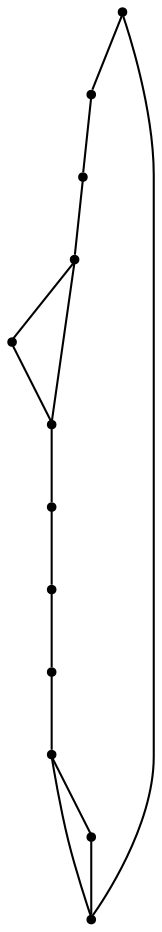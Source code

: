 graph {
  node [shape=point,comment="{\"directed\":false,\"doi\":\"10.4230/LIPIcs.GD.2024.10\",\"figure\":\"10 (2)\"}"]

  v0 [pos="2029.7590279382698,614.8782376601891"]
  v1 [pos="1829.7039277752633,743.9828723997039"]
  v2 [pos="1763.0188943875946,748.2163198880401"]
  v3 [pos="1910.2761224185128,726.0531566765451"]
  v4 [pos="1998.167049335169,677.8222213812478"]
  v5 [pos="1829.7039277752633,485.7736029206744"]
  v6 [pos="1763.0188943875946,481.5401554323382"]
  v7 [pos="1696.333860999926,743.9828723997039"]
  v8 [pos="1496.27876083692,614.8782376601891"]
  v9 [pos="1696.333860999926,485.7736029206744"]
  v10 [pos="1610.4352634194065,505.5077347155468"]
  v11 [pos="1539.4614562265033,542.1423402544061"]

  v8 -- v11 [id="-2",pos="1496.27876083692,614.8782376601891 1496.2787608369197,588.0445054303 1512.1359597208716,563.0620194528624 1539.4614562265033,542.1423402544061"]
  v7 -- v1 [id="-6",pos="1696.333860999926,743.9828723997039 1696.2212964275,714.7526672295393 1718.4524815026184,690.1726164868937 1762.9063298151686,670.2343911194279 1807.4769400231846,690.1726164868937 1829.7039277752633,714.7526672295393 1829.7039277752633,743.9828723997039"]
  v9 -- v5 [id="-7",pos="1696.333860999926,485.7736029206744 1696.333860999926,515.003808090839 1718.5608487520046,539.5838588334844 1763.0188943875946,559.5220842009503 1807.585307272571,539.5838588334844 1829.8164923476895,515.003808090839 1829.7039277752633,485.7736029206744"]
  v1 -- v2 [id="-8",pos="1829.7039277752633,743.9828723997039 1808.4643210554536,746.7529568444645 1786.0834518509528,748.2163198880401 1763.0188943875946,748.2163198880401"]
  v7 -- v8 [id="-9",pos="1696.333860999926,743.9828723997039 1581.2351676345966,729.1812688464063 1496.2787608369197,676.9888645962577 1496.27876083692,614.8782376601891"]
  v6 -- v5 [id="-10",pos="1763.0188943875946,481.5401554323382 1786.0834518509528,481.5401554323382 1808.4643210554536,483.0035184759138 1829.7039277752633,485.7736029206744"]
  v5 -- v0 [id="-11",pos="1829.7039277752633,485.7736029206744 1944.802621140593,500.575206473972 2029.7590279382696,552.7676107241206 2029.7590279382698,614.8782376601891"]
  v3 -- v1 [id="-12",pos="1910.2761224185128,726.0531566765451 1885.9727440409738,734.1333267282466 1858.8491924813143,740.2592038787561 1829.7039277752633,743.9828723997039"]
  v4 -- v3 [id="-13",pos="1998.167049335169,677.8222213812478 1977.3025147567864,697.3148695263476 1946.9843791871394,713.8986670588107 1910.2761224185128,726.0531566765451"]
  v0 -- v4 [id="-14",pos="2029.7590279382698,614.8782376601891 2029.7590279382696,637.646397894568 2018.3428642244182,659.0817798465209 1998.167049335169,677.8222213812478"]
  v2 -- v7 [id="-15",pos="1763.0188943875946,748.2163198880401 1739.954336924237,748.2163198880401 1717.573467719736,746.7529568444645 1696.333860999926,743.9828723997039"]
  v10 -- v9 [id="-17",pos="1610.4352634194065,505.5077347155468 1636.0740803603808,496.53983192762325 1665.0466168613739,489.77333615903945 1696.333860999926,485.7736029206744"]
  v11 -- v10 [id="-19",pos="1539.4614562265033,542.1423402544061 1558.1672962391306,527.7740377394588 1582.307086990547,515.3221385948277 1610.4352634194065,505.5077347155468"]
  v9 -- v6 [id="-20",pos="1696.333860999926,485.7736029206744 1717.573467719736,483.0035184759138 1739.954336924237,481.5401554323382 1763.0188943875946,481.5401554323382"]
}